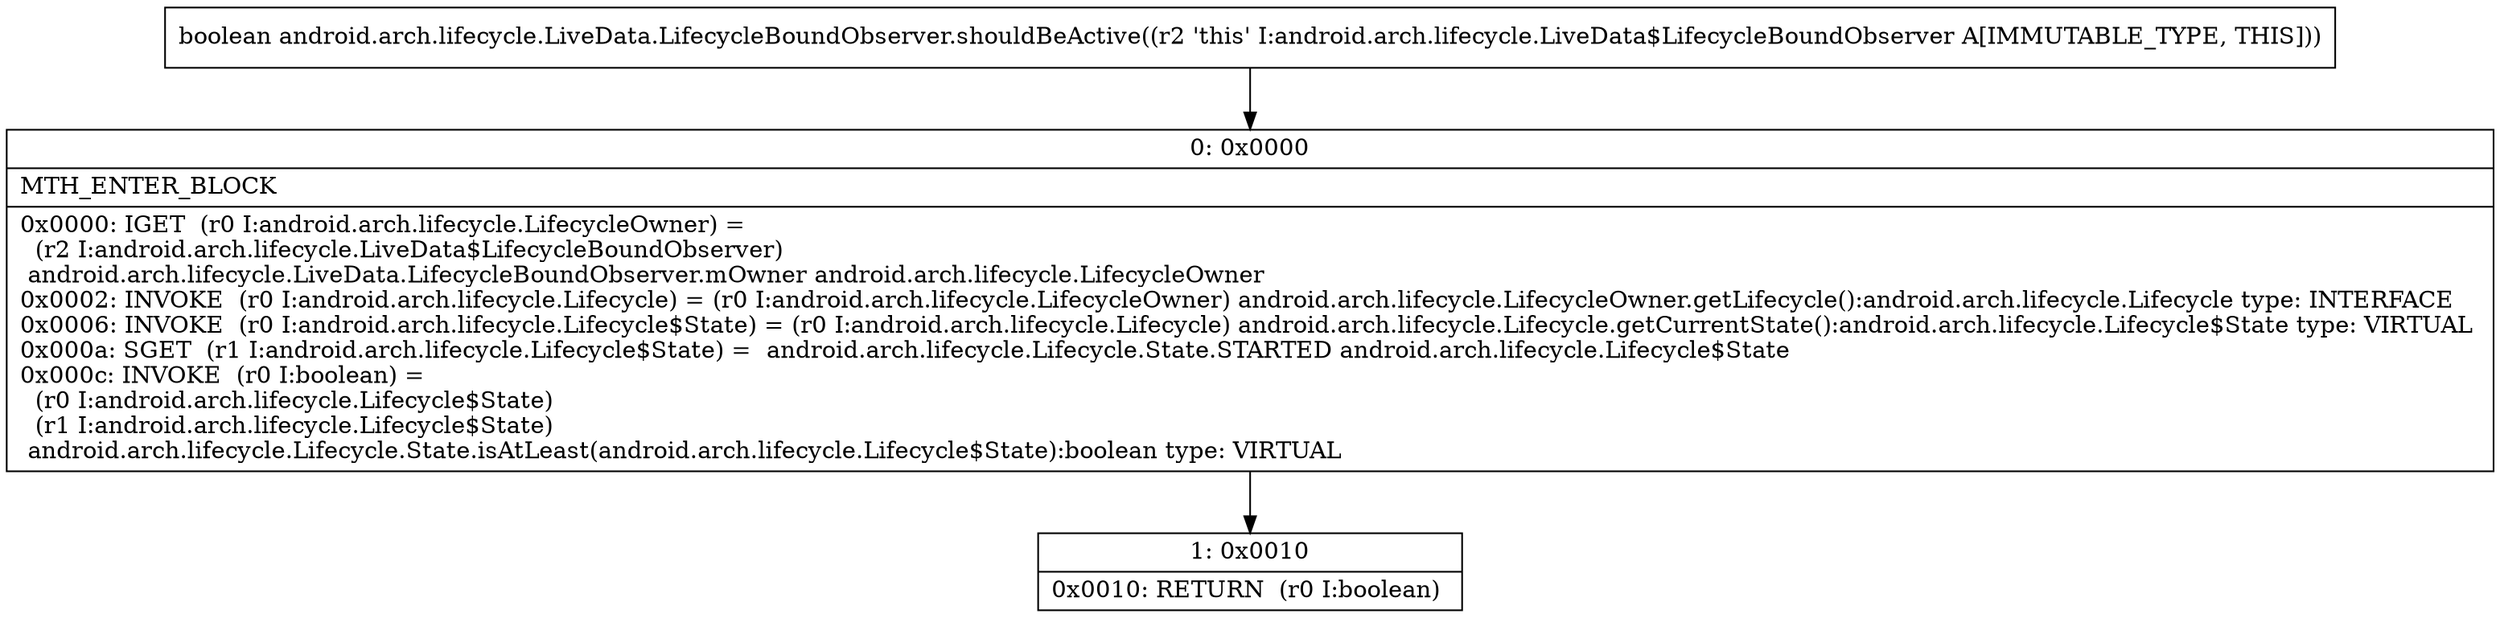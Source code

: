 digraph "CFG forandroid.arch.lifecycle.LiveData.LifecycleBoundObserver.shouldBeActive()Z" {
Node_0 [shape=record,label="{0\:\ 0x0000|MTH_ENTER_BLOCK\l|0x0000: IGET  (r0 I:android.arch.lifecycle.LifecycleOwner) = \l  (r2 I:android.arch.lifecycle.LiveData$LifecycleBoundObserver)\l android.arch.lifecycle.LiveData.LifecycleBoundObserver.mOwner android.arch.lifecycle.LifecycleOwner \l0x0002: INVOKE  (r0 I:android.arch.lifecycle.Lifecycle) = (r0 I:android.arch.lifecycle.LifecycleOwner) android.arch.lifecycle.LifecycleOwner.getLifecycle():android.arch.lifecycle.Lifecycle type: INTERFACE \l0x0006: INVOKE  (r0 I:android.arch.lifecycle.Lifecycle$State) = (r0 I:android.arch.lifecycle.Lifecycle) android.arch.lifecycle.Lifecycle.getCurrentState():android.arch.lifecycle.Lifecycle$State type: VIRTUAL \l0x000a: SGET  (r1 I:android.arch.lifecycle.Lifecycle$State) =  android.arch.lifecycle.Lifecycle.State.STARTED android.arch.lifecycle.Lifecycle$State \l0x000c: INVOKE  (r0 I:boolean) = \l  (r0 I:android.arch.lifecycle.Lifecycle$State)\l  (r1 I:android.arch.lifecycle.Lifecycle$State)\l android.arch.lifecycle.Lifecycle.State.isAtLeast(android.arch.lifecycle.Lifecycle$State):boolean type: VIRTUAL \l}"];
Node_1 [shape=record,label="{1\:\ 0x0010|0x0010: RETURN  (r0 I:boolean) \l}"];
MethodNode[shape=record,label="{boolean android.arch.lifecycle.LiveData.LifecycleBoundObserver.shouldBeActive((r2 'this' I:android.arch.lifecycle.LiveData$LifecycleBoundObserver A[IMMUTABLE_TYPE, THIS])) }"];
MethodNode -> Node_0;
Node_0 -> Node_1;
}

